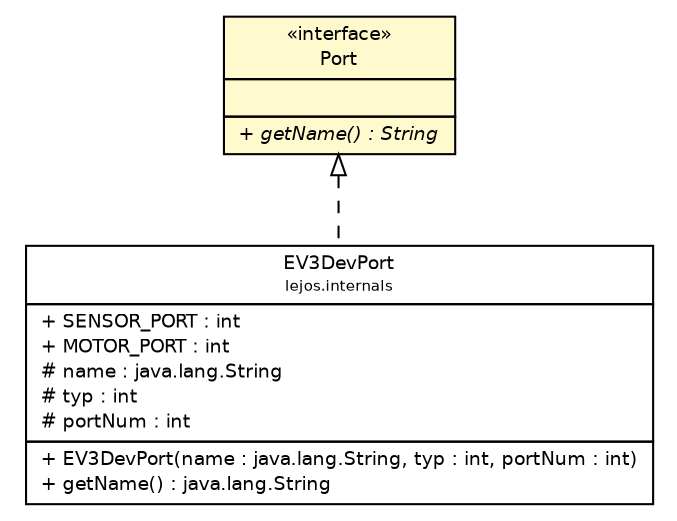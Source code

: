 #!/usr/local/bin/dot
#
# Class diagram 
# Generated by UMLGraph version R5_6-24-gf6e263 (http://www.umlgraph.org/)
#

digraph G {
	edge [fontname="Helvetica",fontsize=10,labelfontname="Helvetica",labelfontsize=10];
	node [fontname="Helvetica",fontsize=10,shape=plaintext];
	nodesep=0.25;
	ranksep=0.5;
	// lejos.hardware.port.Port
	c8174 [label=<<table title="lejos.hardware.port.Port" border="0" cellborder="1" cellspacing="0" cellpadding="2" port="p" bgcolor="lemonChiffon" href="./Port.html">
		<tr><td><table border="0" cellspacing="0" cellpadding="1">
<tr><td align="center" balign="center"> &#171;interface&#187; </td></tr>
<tr><td align="center" balign="center"> Port </td></tr>
		</table></td></tr>
		<tr><td><table border="0" cellspacing="0" cellpadding="1">
<tr><td align="left" balign="left">  </td></tr>
		</table></td></tr>
		<tr><td><table border="0" cellspacing="0" cellpadding="1">
<tr><td align="left" balign="left"><font face="Helvetica-Oblique" point-size="9.0"> + getName() : String </font></td></tr>
		</table></td></tr>
		</table>>, URL="./Port.html", fontname="Helvetica", fontcolor="black", fontsize=9.0];
	// lejos.internals.EV3DevPort
	c8179 [label=<<table title="lejos.internals.EV3DevPort" border="0" cellborder="1" cellspacing="0" cellpadding="2" port="p" href="../../internals/EV3DevPort.html">
		<tr><td><table border="0" cellspacing="0" cellpadding="1">
<tr><td align="center" balign="center"> EV3DevPort </td></tr>
<tr><td align="center" balign="center"><font point-size="7.0"> lejos.internals </font></td></tr>
		</table></td></tr>
		<tr><td><table border="0" cellspacing="0" cellpadding="1">
<tr><td align="left" balign="left"> + SENSOR_PORT : int </td></tr>
<tr><td align="left" balign="left"> + MOTOR_PORT : int </td></tr>
<tr><td align="left" balign="left"> # name : java.lang.String </td></tr>
<tr><td align="left" balign="left"> # typ : int </td></tr>
<tr><td align="left" balign="left"> # portNum : int </td></tr>
		</table></td></tr>
		<tr><td><table border="0" cellspacing="0" cellpadding="1">
<tr><td align="left" balign="left"> + EV3DevPort(name : java.lang.String, typ : int, portNum : int) </td></tr>
<tr><td align="left" balign="left"> + getName() : java.lang.String </td></tr>
		</table></td></tr>
		</table>>, URL="../../internals/EV3DevPort.html", fontname="Helvetica", fontcolor="black", fontsize=9.0];
	//lejos.internals.EV3DevPort implements lejos.hardware.port.Port
	c8174:p -> c8179:p [dir=back,arrowtail=empty,style=dashed];
}

